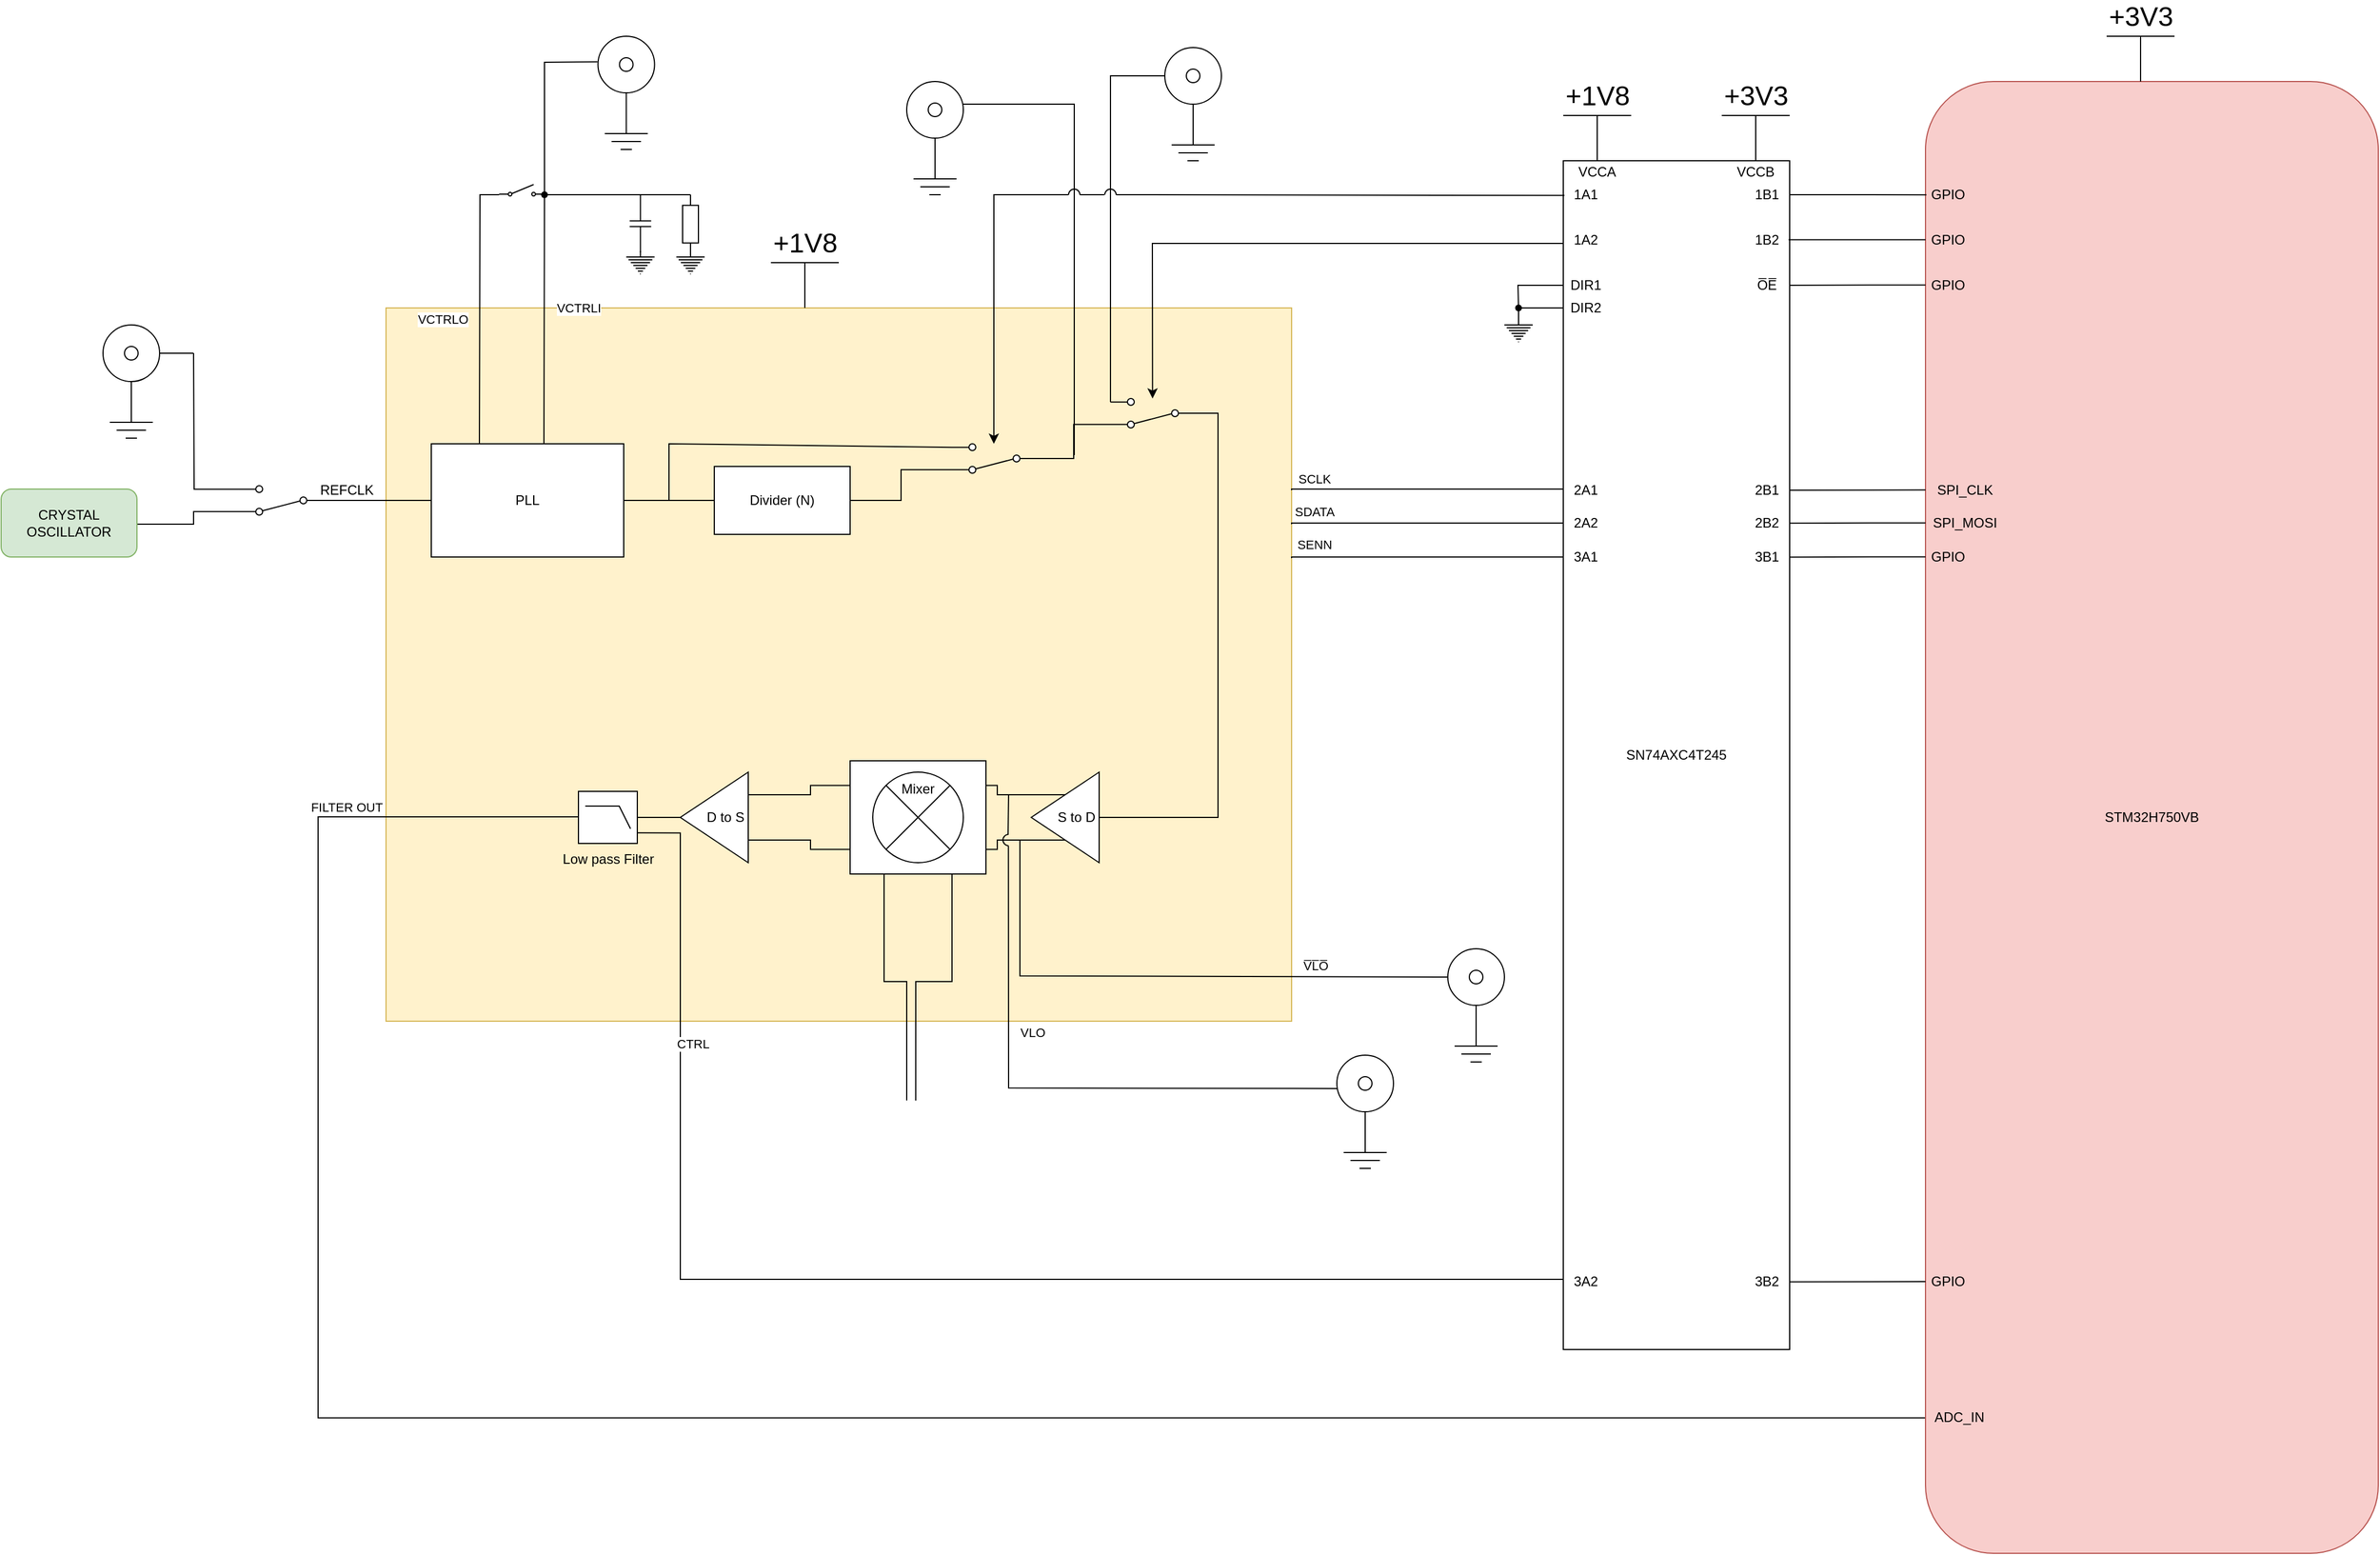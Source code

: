 <mxfile version="28.1.1">
  <diagram name="Page-1" id="43qb7UIYlPUiWnFx1HtN">
    <mxGraphModel dx="1357" dy="873" grid="1" gridSize="10" guides="1" tooltips="1" connect="1" arrows="1" fold="1" page="1" pageScale="1" pageWidth="2336" pageHeight="1654" math="0" shadow="0">
      <root>
        <mxCell id="0" />
        <mxCell id="1" parent="0" />
        <mxCell id="Mhr8w1VEc4WrI8iiFpK5-10" value="" style="rounded=0;whiteSpace=wrap;html=1;fillColor=#fff2cc;strokeColor=#d6b656;" parent="1" vertex="1">
          <mxGeometry x="480" y="340" width="800" height="630" as="geometry" />
        </mxCell>
        <mxCell id="Mhr8w1VEc4WrI8iiFpK5-5" style="edgeStyle=orthogonalEdgeStyle;rounded=0;orthogonalLoop=1;jettySize=auto;html=1;exitX=1;exitY=0.5;exitDx=0;exitDy=0;entryX=0;entryY=0.5;entryDx=0;entryDy=0;endArrow=none;endFill=0;" parent="1" source="Mhr8w1VEc4WrI8iiFpK5-1" target="Mhr8w1VEc4WrI8iiFpK5-2" edge="1">
          <mxGeometry relative="1" as="geometry" />
        </mxCell>
        <mxCell id="Mhr8w1VEc4WrI8iiFpK5-32" style="edgeStyle=orthogonalEdgeStyle;rounded=0;orthogonalLoop=1;jettySize=auto;html=1;exitX=0;exitY=0.5;exitDx=0;exitDy=0;endArrow=none;endFill=0;entryX=0;entryY=0.5;entryDx=0;entryDy=0;" parent="1" source="Mhr8w1VEc4WrI8iiFpK5-1" target="Mhr8w1VEc4WrI8iiFpK5-33" edge="1">
          <mxGeometry relative="1" as="geometry">
            <mxPoint x="430" y="509.714" as="targetPoint" />
          </mxGeometry>
        </mxCell>
        <mxCell id="Mhr8w1VEc4WrI8iiFpK5-1" value="PLL" style="rounded=0;whiteSpace=wrap;html=1;" parent="1" vertex="1">
          <mxGeometry x="520" y="460" width="170" height="100" as="geometry" />
        </mxCell>
        <mxCell id="Mhr8w1VEc4WrI8iiFpK5-4" style="edgeStyle=orthogonalEdgeStyle;rounded=0;orthogonalLoop=1;jettySize=auto;html=1;exitX=1;exitY=0.5;exitDx=0;exitDy=0;entryX=1;entryY=0.12;entryDx=0;entryDy=0;endArrow=none;endFill=0;" parent="1" source="Mhr8w1VEc4WrI8iiFpK5-2" target="Mhr8w1VEc4WrI8iiFpK5-3" edge="1">
          <mxGeometry relative="1" as="geometry" />
        </mxCell>
        <mxCell id="Mhr8w1VEc4WrI8iiFpK5-2" value="Divider (N)" style="rounded=0;whiteSpace=wrap;html=1;" parent="1" vertex="1">
          <mxGeometry x="770" y="480" width="120" height="60" as="geometry" />
        </mxCell>
        <mxCell id="Mhr8w1VEc4WrI8iiFpK5-9" style="edgeStyle=orthogonalEdgeStyle;rounded=0;orthogonalLoop=1;jettySize=auto;html=1;exitX=0;exitY=0.5;exitDx=0;exitDy=0;entryX=1;entryY=0.12;entryDx=0;entryDy=0;endArrow=none;endFill=0;" parent="1" source="Mhr8w1VEc4WrI8iiFpK5-3" target="Mhr8w1VEc4WrI8iiFpK5-8" edge="1">
          <mxGeometry relative="1" as="geometry" />
        </mxCell>
        <mxCell id="Mhr8w1VEc4WrI8iiFpK5-3" value="" style="html=1;shape=mxgraph.electrical.electro-mechanical.twoWaySwitch;aspect=fixed;elSwitchState=2;rotation=-180;" parent="1" vertex="1">
          <mxGeometry x="980" y="460" width="75" height="26" as="geometry" />
        </mxCell>
        <mxCell id="Mhr8w1VEc4WrI8iiFpK5-23" style="edgeStyle=orthogonalEdgeStyle;rounded=0;orthogonalLoop=1;jettySize=auto;html=1;exitX=0;exitY=0.5;exitDx=0;exitDy=0;entryX=0;entryY=0.5;entryDx=0;entryDy=0;endArrow=none;endFill=0;" parent="1" source="Mhr8w1VEc4WrI8iiFpK5-8" target="Mhr8w1VEc4WrI8iiFpK5-13" edge="1">
          <mxGeometry relative="1" as="geometry" />
        </mxCell>
        <mxCell id="Mhr8w1VEc4WrI8iiFpK5-8" value="" style="html=1;shape=mxgraph.electrical.electro-mechanical.twoWaySwitch;aspect=fixed;elSwitchState=2;rotation=-180;" parent="1" vertex="1">
          <mxGeometry x="1120" y="420" width="75" height="26" as="geometry" />
        </mxCell>
        <mxCell id="Mhr8w1VEc4WrI8iiFpK5-16" style="edgeStyle=orthogonalEdgeStyle;rounded=0;orthogonalLoop=1;jettySize=auto;html=1;exitX=0;exitY=0;exitDx=0;exitDy=0;entryX=0;entryY=0.75;entryDx=0;entryDy=0;endArrow=none;endFill=0;" parent="1" source="Mhr8w1VEc4WrI8iiFpK5-11" target="Mhr8w1VEc4WrI8iiFpK5-12" edge="1">
          <mxGeometry relative="1" as="geometry" />
        </mxCell>
        <mxCell id="Mhr8w1VEc4WrI8iiFpK5-17" style="edgeStyle=orthogonalEdgeStyle;rounded=0;orthogonalLoop=1;jettySize=auto;html=1;exitX=0;exitY=1;exitDx=0;exitDy=0;entryX=0;entryY=0.25;entryDx=0;entryDy=0;endArrow=none;endFill=0;" parent="1" source="Mhr8w1VEc4WrI8iiFpK5-11" target="Mhr8w1VEc4WrI8iiFpK5-12" edge="1">
          <mxGeometry relative="1" as="geometry" />
        </mxCell>
        <mxCell id="Mhr8w1VEc4WrI8iiFpK5-28" style="edgeStyle=orthogonalEdgeStyle;rounded=0;orthogonalLoop=1;jettySize=auto;html=1;exitX=0.994;exitY=0.797;exitDx=0;exitDy=0;endArrow=none;endFill=0;exitPerimeter=0;" parent="1" source="Mhr8w1VEc4WrI8iiFpK5-21" edge="1">
          <mxGeometry relative="1" as="geometry">
            <mxPoint x="1520" y="1198" as="targetPoint" />
            <Array as="points">
              <mxPoint x="740" y="804" />
              <mxPoint x="740" y="1198" />
            </Array>
          </mxGeometry>
        </mxCell>
        <mxCell id="Mhr8w1VEc4WrI8iiFpK5-29" value="CTRL" style="edgeLabel;html=1;align=center;verticalAlign=middle;resizable=0;points=[];" parent="Mhr8w1VEc4WrI8iiFpK5-28" vertex="1" connectable="0">
          <mxGeometry x="-0.081" y="2" relative="1" as="geometry">
            <mxPoint x="-114" y="-206" as="offset" />
          </mxGeometry>
        </mxCell>
        <mxCell id="Mhr8w1VEc4WrI8iiFpK5-12" value="" style="triangle;whiteSpace=wrap;html=1;rotation=-180;" parent="1" vertex="1">
          <mxGeometry x="740" y="750" width="60" height="80" as="geometry" />
        </mxCell>
        <mxCell id="Mhr8w1VEc4WrI8iiFpK5-14" style="edgeStyle=orthogonalEdgeStyle;rounded=0;orthogonalLoop=1;jettySize=auto;html=1;exitX=0.5;exitY=1;exitDx=0;exitDy=0;entryX=1;entryY=0;entryDx=0;entryDy=0;endArrow=none;endFill=0;" parent="1" source="Mhr8w1VEc4WrI8iiFpK5-13" target="Mhr8w1VEc4WrI8iiFpK5-11" edge="1">
          <mxGeometry relative="1" as="geometry" />
        </mxCell>
        <mxCell id="Mhr8w1VEc4WrI8iiFpK5-15" style="edgeStyle=orthogonalEdgeStyle;rounded=0;orthogonalLoop=1;jettySize=auto;html=1;exitX=0.5;exitY=0;exitDx=0;exitDy=0;entryX=1;entryY=1;entryDx=0;entryDy=0;endArrow=none;endFill=0;" parent="1" source="Mhr8w1VEc4WrI8iiFpK5-13" target="Mhr8w1VEc4WrI8iiFpK5-11" edge="1">
          <mxGeometry relative="1" as="geometry" />
        </mxCell>
        <mxCell id="Mhr8w1VEc4WrI8iiFpK5-13" value="" style="triangle;whiteSpace=wrap;html=1;rotation=-180;" parent="1" vertex="1">
          <mxGeometry x="1050" y="750" width="60" height="80" as="geometry" />
        </mxCell>
        <mxCell id="Mhr8w1VEc4WrI8iiFpK5-34" style="edgeStyle=orthogonalEdgeStyle;rounded=0;orthogonalLoop=1;jettySize=auto;html=1;exitX=0;exitY=0.5;exitDx=0;exitDy=0;exitPerimeter=0;endArrow=none;endFill=0;entryX=0.008;entryY=0.908;entryDx=0;entryDy=0;entryPerimeter=0;" parent="1" target="Mhr8w1VEc4WrI8iiFpK5-52" edge="1">
          <mxGeometry relative="1" as="geometry">
            <mxPoint x="460" y="789.955" as="targetPoint" />
            <mxPoint x="650" y="789.5" as="sourcePoint" />
            <Array as="points">
              <mxPoint x="420" y="790" />
              <mxPoint x="420" y="1320" />
            </Array>
          </mxGeometry>
        </mxCell>
        <mxCell id="Mhr8w1VEc4WrI8iiFpK5-35" value="FILTER OUT" style="edgeLabel;html=1;align=center;verticalAlign=middle;resizable=0;points=[];" parent="Mhr8w1VEc4WrI8iiFpK5-34" vertex="1" connectable="0">
          <mxGeometry x="0.319" relative="1" as="geometry">
            <mxPoint x="-655" y="-540" as="offset" />
          </mxGeometry>
        </mxCell>
        <mxCell id="Mhr8w1VEc4WrI8iiFpK5-21" value="Low pass Filter" style="verticalLabelPosition=bottom;shadow=0;dashed=0;align=center;html=1;verticalAlign=top;shape=mxgraph.electrical.logic_gates.lowpass_filter;" parent="1" vertex="1">
          <mxGeometry x="650" y="767" width="52" height="46" as="geometry" />
        </mxCell>
        <mxCell id="Mhr8w1VEc4WrI8iiFpK5-73" style="edgeStyle=orthogonalEdgeStyle;rounded=0;orthogonalLoop=1;jettySize=auto;html=1;exitX=0.25;exitY=1;exitDx=0;exitDy=0;entryX=0.5;entryY=0.5;entryDx=0;entryDy=0;entryPerimeter=0;endArrow=none;endFill=0;" parent="1" source="Mhr8w1VEc4WrI8iiFpK5-22" target="Mhr8w1VEc4WrI8iiFpK5-75" edge="1">
          <mxGeometry relative="1" as="geometry">
            <mxPoint x="920.4" y="1040" as="targetPoint" />
          </mxGeometry>
        </mxCell>
        <mxCell id="Mhr8w1VEc4WrI8iiFpK5-74" style="edgeStyle=orthogonalEdgeStyle;rounded=0;orthogonalLoop=1;jettySize=auto;html=1;exitX=0.75;exitY=1;exitDx=0;exitDy=0;entryX=0.898;entryY=0.505;entryDx=0;entryDy=0;endArrow=none;endFill=0;entryPerimeter=0;" parent="1" source="Mhr8w1VEc4WrI8iiFpK5-22" target="Mhr8w1VEc4WrI8iiFpK5-75" edge="1">
          <mxGeometry relative="1" as="geometry">
            <mxPoint x="980.4" y="1040" as="targetPoint" />
          </mxGeometry>
        </mxCell>
        <mxCell id="Mhr8w1VEc4WrI8iiFpK5-22" value="" style="rounded=0;whiteSpace=wrap;html=1;" parent="1" vertex="1">
          <mxGeometry x="890" y="740" width="120" height="100" as="geometry" />
        </mxCell>
        <mxCell id="Mhr8w1VEc4WrI8iiFpK5-11" value="" style="shape=sumEllipse;perimeter=ellipsePerimeter;whiteSpace=wrap;html=1;backgroundOutline=1;" parent="1" vertex="1">
          <mxGeometry x="910" y="750" width="80" height="80" as="geometry" />
        </mxCell>
        <mxCell id="Mhr8w1VEc4WrI8iiFpK5-24" style="edgeStyle=orthogonalEdgeStyle;rounded=0;orthogonalLoop=1;jettySize=auto;html=1;exitX=1;exitY=0.5;exitDx=0;exitDy=0;entryX=1;entryY=0.5;entryDx=0;entryDy=0;entryPerimeter=0;endArrow=none;endFill=0;" parent="1" source="Mhr8w1VEc4WrI8iiFpK5-12" target="Mhr8w1VEc4WrI8iiFpK5-21" edge="1">
          <mxGeometry relative="1" as="geometry" />
        </mxCell>
        <mxCell id="Mhr8w1VEc4WrI8iiFpK5-51" style="edgeStyle=orthogonalEdgeStyle;rounded=0;orthogonalLoop=1;jettySize=auto;html=1;exitX=1;exitY=0.12;exitDx=0;exitDy=0;entryX=1;entryY=0.75;entryDx=0;entryDy=0;startArrow=none;startFill=0;endArrow=none;endFill=0;" parent="1" source="Mhr8w1VEc4WrI8iiFpK5-33" target="Mhr8w1VEc4WrI8iiFpK5-42" edge="1">
          <mxGeometry relative="1" as="geometry">
            <Array as="points">
              <mxPoint x="310" y="520" />
              <mxPoint x="310" y="531" />
            </Array>
          </mxGeometry>
        </mxCell>
        <mxCell id="Mhr8w1VEc4WrI8iiFpK5-33" value="" style="html=1;shape=mxgraph.electrical.electro-mechanical.twoWaySwitch;aspect=fixed;elSwitchState=2;rotation=-180;" parent="1" vertex="1">
          <mxGeometry x="350" y="497" width="75" height="26" as="geometry" />
        </mxCell>
        <mxCell id="Mhr8w1VEc4WrI8iiFpK5-38" value="" style="endArrow=none;html=1;rounded=0;entryX=1;entryY=0.88;entryDx=0;entryDy=0;" parent="1" target="Mhr8w1VEc4WrI8iiFpK5-3" edge="1">
          <mxGeometry width="50" height="50" relative="1" as="geometry">
            <mxPoint x="730" y="510" as="sourcePoint" />
            <mxPoint x="790" y="600" as="targetPoint" />
            <Array as="points">
              <mxPoint x="730" y="460" />
            </Array>
          </mxGeometry>
        </mxCell>
        <mxCell id="Mhr8w1VEc4WrI8iiFpK5-39" value="" style="endArrow=none;html=1;rounded=0;exitX=0.25;exitY=0;exitDx=0;exitDy=0;" parent="1" edge="1">
          <mxGeometry width="50" height="50" relative="1" as="geometry">
            <mxPoint x="562.5" y="460" as="sourcePoint" />
            <mxPoint x="563" y="240" as="targetPoint" />
            <Array as="points">
              <mxPoint x="563" y="240" />
              <mxPoint x="580" y="240" />
            </Array>
          </mxGeometry>
        </mxCell>
        <mxCell id="Mhr8w1VEc4WrI8iiFpK5-90" value="VCTRLO" style="edgeLabel;html=1;align=center;verticalAlign=middle;resizable=0;points=[];" parent="Mhr8w1VEc4WrI8iiFpK5-39" vertex="1" connectable="0">
          <mxGeometry x="-0.14" y="1" relative="1" as="geometry">
            <mxPoint x="-32" y="-1" as="offset" />
          </mxGeometry>
        </mxCell>
        <mxCell id="Mhr8w1VEc4WrI8iiFpK5-41" value="" style="endArrow=none;html=1;rounded=0;exitX=0.25;exitY=0;exitDx=0;exitDy=0;entryX=1;entryY=0.5;entryDx=0;entryDy=0;entryPerimeter=0;" parent="1" target="v9EmYoKQdgmrDe3FMEEi-5" edge="1">
          <mxGeometry width="50" height="50" relative="1" as="geometry">
            <mxPoint x="619.5" y="460" as="sourcePoint" />
            <mxPoint x="750" y="240" as="targetPoint" />
            <Array as="points">
              <mxPoint x="620" y="240" />
            </Array>
          </mxGeometry>
        </mxCell>
        <mxCell id="Mhr8w1VEc4WrI8iiFpK5-89" value="VCTRLI" style="edgeLabel;html=1;align=center;verticalAlign=middle;resizable=0;points=[];" parent="Mhr8w1VEc4WrI8iiFpK5-41" vertex="1" connectable="0">
          <mxGeometry x="-0.339" relative="1" as="geometry">
            <mxPoint x="30" y="-5" as="offset" />
          </mxGeometry>
        </mxCell>
        <mxCell id="Mhr8w1VEc4WrI8iiFpK5-42" value="CRYSTAL&lt;div&gt;OSCILLATOR&lt;/div&gt;" style="rounded=1;whiteSpace=wrap;html=1;fillColor=#d5e8d4;strokeColor=#82b366;" parent="1" vertex="1">
          <mxGeometry x="140" y="500" width="120" height="60" as="geometry" />
        </mxCell>
        <mxCell id="Mhr8w1VEc4WrI8iiFpK5-43" value="S to D" style="text;html=1;align=center;verticalAlign=middle;whiteSpace=wrap;rounded=0;" parent="1" vertex="1">
          <mxGeometry x="1060" y="775" width="60" height="30" as="geometry" />
        </mxCell>
        <mxCell id="Mhr8w1VEc4WrI8iiFpK5-44" value="D to S" style="text;html=1;align=center;verticalAlign=middle;whiteSpace=wrap;rounded=0;" parent="1" vertex="1">
          <mxGeometry x="750" y="775" width="60" height="30" as="geometry" />
        </mxCell>
        <mxCell id="Mhr8w1VEc4WrI8iiFpK5-45" value="Mixer" style="text;html=1;align=center;verticalAlign=middle;whiteSpace=wrap;rounded=0;" parent="1" vertex="1">
          <mxGeometry x="920" y="750" width="60" height="30" as="geometry" />
        </mxCell>
        <mxCell id="Mhr8w1VEc4WrI8iiFpK5-46" value="" style="endArrow=none;html=1;rounded=0;exitX=0.012;exitY=0.295;exitDx=0;exitDy=0;exitPerimeter=0;entryX=-0.021;entryY=0.483;entryDx=0;entryDy=0;entryPerimeter=0;" parent="1" source="v9EmYoKQdgmrDe3FMEEi-57" target="Y3zTNz36GUB0woWIZMp7-16" edge="1">
          <mxGeometry width="50" height="50" relative="1" as="geometry">
            <mxPoint x="1540" y="1030" as="sourcePoint" />
            <mxPoint x="1030" y="850" as="targetPoint" />
            <Array as="points">
              <mxPoint x="1030" y="1029" />
            </Array>
          </mxGeometry>
        </mxCell>
        <mxCell id="Mhr8w1VEc4WrI8iiFpK5-48" value="VLO" style="edgeLabel;html=1;align=center;verticalAlign=middle;resizable=0;points=[];" parent="Mhr8w1VEc4WrI8iiFpK5-46" vertex="1" connectable="0">
          <mxGeometry x="-0.103" y="1" relative="1" as="geometry">
            <mxPoint x="-44" y="-50" as="offset" />
          </mxGeometry>
        </mxCell>
        <mxCell id="Mhr8w1VEc4WrI8iiFpK5-47" value="" style="endArrow=none;html=1;rounded=0;exitX=0;exitY=0.25;exitDx=0;exitDy=0;exitPerimeter=0;" parent="1" source="v9EmYoKQdgmrDe3FMEEi-56" edge="1">
          <mxGeometry width="50" height="50" relative="1" as="geometry">
            <mxPoint x="1540" y="930" as="sourcePoint" />
            <mxPoint x="1040" y="810" as="targetPoint" />
            <Array as="points">
              <mxPoint x="1040" y="930" />
            </Array>
          </mxGeometry>
        </mxCell>
        <mxCell id="Mhr8w1VEc4WrI8iiFpK5-49" value="V̅L̅O̅" style="edgeLabel;html=1;align=center;verticalAlign=middle;resizable=0;points=[];" parent="Mhr8w1VEc4WrI8iiFpK5-47" vertex="1" connectable="0">
          <mxGeometry x="-0.118" relative="1" as="geometry">
            <mxPoint x="102" y="-10" as="offset" />
          </mxGeometry>
        </mxCell>
        <mxCell id="Mhr8w1VEc4WrI8iiFpK5-50" value="" style="endArrow=none;html=1;rounded=0;exitX=0.25;exitY=0;exitDx=0;exitDy=0;endFill=0;startArrow=classic;startFill=1;entryX=-0.007;entryY=0.495;entryDx=0;entryDy=0;entryPerimeter=0;" parent="1" target="Y3zTNz36GUB0woWIZMp7-12" edge="1">
          <mxGeometry width="50" height="50" relative="1" as="geometry">
            <mxPoint x="1016.97" y="460" as="sourcePoint" />
            <mxPoint x="1070" y="240" as="targetPoint" />
            <Array as="points">
              <mxPoint x="1017" y="240" />
            </Array>
          </mxGeometry>
        </mxCell>
        <mxCell id="Mhr8w1VEc4WrI8iiFpK5-52" value="STM32H750VB" style="rounded=1;whiteSpace=wrap;html=1;fillColor=#f8cecc;strokeColor=#b85450;" parent="1" vertex="1">
          <mxGeometry x="1840" y="140" width="400" height="1300" as="geometry" />
        </mxCell>
        <mxCell id="Mhr8w1VEc4WrI8iiFpK5-56" value="" style="endArrow=none;html=1;rounded=0;exitX=0.25;exitY=0;exitDx=0;exitDy=0;endFill=0;startArrow=classic;startFill=1;" parent="1" edge="1">
          <mxGeometry width="50" height="50" relative="1" as="geometry">
            <mxPoint x="1157.17" y="420" as="sourcePoint" />
            <mxPoint x="1520" y="283" as="targetPoint" />
            <Array as="points">
              <mxPoint x="1157" y="283" />
            </Array>
          </mxGeometry>
        </mxCell>
        <mxCell id="Mhr8w1VEc4WrI8iiFpK5-57" style="edgeStyle=orthogonalEdgeStyle;rounded=0;orthogonalLoop=1;jettySize=auto;html=1;exitX=1;exitY=0.75;exitDx=0;exitDy=0;endArrow=none;endFill=0;" parent="1" edge="1">
          <mxGeometry relative="1" as="geometry">
            <mxPoint x="1280" y="561" as="sourcePoint" />
            <mxPoint x="1520" y="561" as="targetPoint" />
            <Array as="points">
              <mxPoint x="1280" y="560" />
            </Array>
          </mxGeometry>
        </mxCell>
        <mxCell id="Mhr8w1VEc4WrI8iiFpK5-68" value="SENN" style="edgeLabel;html=1;align=center;verticalAlign=middle;resizable=0;points=[];" parent="Mhr8w1VEc4WrI8iiFpK5-57" vertex="1" connectable="0">
          <mxGeometry x="-0.154" y="-1" relative="1" as="geometry">
            <mxPoint x="-82" y="-12" as="offset" />
          </mxGeometry>
        </mxCell>
        <mxCell id="Mhr8w1VEc4WrI8iiFpK5-61" style="edgeStyle=orthogonalEdgeStyle;rounded=0;orthogonalLoop=1;jettySize=auto;html=1;exitX=1;exitY=0.75;exitDx=0;exitDy=0;endArrow=none;endFill=0;" parent="1" edge="1">
          <mxGeometry relative="1" as="geometry">
            <mxPoint x="1280" y="530.96" as="sourcePoint" />
            <mxPoint x="1520" y="530.96" as="targetPoint" />
            <Array as="points">
              <mxPoint x="1280" y="529.96" />
            </Array>
          </mxGeometry>
        </mxCell>
        <mxCell id="Mhr8w1VEc4WrI8iiFpK5-67" value="SDATA" style="edgeLabel;html=1;align=center;verticalAlign=middle;resizable=0;points=[];" parent="Mhr8w1VEc4WrI8iiFpK5-61" vertex="1" connectable="0">
          <mxGeometry x="-0.117" y="-2" relative="1" as="geometry">
            <mxPoint x="-86" y="-12" as="offset" />
          </mxGeometry>
        </mxCell>
        <mxCell id="Mhr8w1VEc4WrI8iiFpK5-63" style="edgeStyle=orthogonalEdgeStyle;rounded=0;orthogonalLoop=1;jettySize=auto;html=1;exitX=1;exitY=0.75;exitDx=0;exitDy=0;endArrow=none;endFill=0;" parent="1" edge="1">
          <mxGeometry relative="1" as="geometry">
            <mxPoint x="1280" y="500.96" as="sourcePoint" />
            <mxPoint x="1520" y="500.96" as="targetPoint" />
            <Array as="points">
              <mxPoint x="1280" y="499.96" />
            </Array>
          </mxGeometry>
        </mxCell>
        <mxCell id="Mhr8w1VEc4WrI8iiFpK5-66" value="SCLK" style="edgeLabel;html=1;align=center;verticalAlign=middle;resizable=0;points=[];" parent="Mhr8w1VEc4WrI8iiFpK5-63" vertex="1" connectable="0">
          <mxGeometry x="-0.074" y="2" relative="1" as="geometry">
            <mxPoint x="-91" y="-7" as="offset" />
          </mxGeometry>
        </mxCell>
        <mxCell id="Mhr8w1VEc4WrI8iiFpK5-75" value="" style="shape=image;html=1;verticalAlign=top;verticalLabelPosition=bottom;labelBackgroundColor=#ffffff;imageAspect=0;aspect=fixed;image=https://icons.diagrams.net/icon-cache1/Ionicons-2627/icon-ios7-circle-filled-1214.svg" parent="1" vertex="1">
          <mxGeometry x="930" y="1030" width="20" height="20" as="geometry" />
        </mxCell>
        <mxCell id="Mhr8w1VEc4WrI8iiFpK5-78" value="" style="edgeStyle=orthogonalEdgeStyle;rounded=0;orthogonalLoop=1;jettySize=auto;html=1;exitX=1;exitY=0.88;exitDx=0;exitDy=0;endArrow=none;endFill=0;" parent="1" source="Mhr8w1VEc4WrI8iiFpK5-33" edge="1">
          <mxGeometry relative="1" as="geometry">
            <mxPoint x="310" y="380" as="targetPoint" />
            <mxPoint x="350" y="500" as="sourcePoint" />
          </mxGeometry>
        </mxCell>
        <mxCell id="Mhr8w1VEc4WrI8iiFpK5-87" value="REFCLK" style="text;html=1;align=center;verticalAlign=middle;resizable=0;points=[];autosize=1;strokeColor=none;fillColor=none;" parent="1" vertex="1">
          <mxGeometry x="410" y="486" width="70" height="30" as="geometry" />
        </mxCell>
        <mxCell id="v9EmYoKQdgmrDe3FMEEi-2" value="SN74AXC4T245" style="rounded=0;whiteSpace=wrap;html=1;" parent="1" vertex="1">
          <mxGeometry x="1520" y="210" width="200" height="1050" as="geometry" />
        </mxCell>
        <mxCell id="v9EmYoKQdgmrDe3FMEEi-3" value="" style="pointerEvents=1;verticalLabelPosition=bottom;shadow=0;dashed=0;align=center;html=1;verticalAlign=top;shape=mxgraph.electrical.miscellaneous.coaxial_jack_plug" parent="1" vertex="1">
          <mxGeometry x="230" y="355" width="50" height="100" as="geometry" />
        </mxCell>
        <mxCell id="v9EmYoKQdgmrDe3FMEEi-4" value="" style="endArrow=none;html=1;rounded=0;entryX=1;entryY=0.25;entryDx=0;entryDy=0;entryPerimeter=0;" parent="1" target="v9EmYoKQdgmrDe3FMEEi-3" edge="1">
          <mxGeometry width="50" height="50" relative="1" as="geometry">
            <mxPoint x="310" y="380" as="sourcePoint" />
            <mxPoint x="360" y="330" as="targetPoint" />
          </mxGeometry>
        </mxCell>
        <mxCell id="v9EmYoKQdgmrDe3FMEEi-5" value="" style="pointerEvents=1;verticalLabelPosition=bottom;shadow=0;dashed=0;align=center;html=1;verticalAlign=top;shape=mxgraph.electrical.resistors.resistor_1;rotation=-90;" parent="1" vertex="1">
          <mxGeometry x="723" y="259" width="52" height="14" as="geometry" />
        </mxCell>
        <mxCell id="v9EmYoKQdgmrDe3FMEEi-6" value="" style="pointerEvents=1;verticalLabelPosition=bottom;shadow=0;dashed=0;align=center;html=1;verticalAlign=top;shape=mxgraph.electrical.signal_sources.protective_earth;" parent="1" vertex="1">
          <mxGeometry x="736.5" y="290" width="25" height="20" as="geometry" />
        </mxCell>
        <mxCell id="v9EmYoKQdgmrDe3FMEEi-7" value="" style="pointerEvents=1;verticalLabelPosition=bottom;shadow=0;dashed=0;align=center;html=1;verticalAlign=top;shape=mxgraph.electrical.capacitors.capacitor_1;rotation=-90;" parent="1" vertex="1">
          <mxGeometry x="679.63" y="256.12" width="50.25" height="19" as="geometry" />
        </mxCell>
        <mxCell id="v9EmYoKQdgmrDe3FMEEi-8" value="" style="pointerEvents=1;verticalLabelPosition=bottom;shadow=0;dashed=0;align=center;html=1;verticalAlign=top;shape=mxgraph.electrical.signal_sources.protective_earth;" parent="1" vertex="1">
          <mxGeometry x="692.25" y="290" width="25" height="20" as="geometry" />
        </mxCell>
        <mxCell id="v9EmYoKQdgmrDe3FMEEi-11" value="" style="pointerEvents=1;verticalLabelPosition=bottom;shadow=0;dashed=0;align=center;html=1;verticalAlign=top;shape=mxgraph.electrical.miscellaneous.coaxial_jack_plug" parent="1" vertex="1">
          <mxGeometry x="940" y="140" width="50" height="100" as="geometry" />
        </mxCell>
        <mxCell id="v9EmYoKQdgmrDe3FMEEi-12" value="" style="pointerEvents=1;verticalLabelPosition=bottom;shadow=0;dashed=0;align=center;html=1;verticalAlign=top;shape=mxgraph.electrical.miscellaneous.coaxial_jack_plug" parent="1" vertex="1">
          <mxGeometry x="1168" y="110" width="50" height="100" as="geometry" />
        </mxCell>
        <mxCell id="v9EmYoKQdgmrDe3FMEEi-15" value="" style="endArrow=none;html=1;rounded=0;exitX=1;exitY=0.88;exitDx=0;exitDy=0;entryX=0;entryY=0.25;entryDx=0;entryDy=0;entryPerimeter=0;" parent="1" source="Mhr8w1VEc4WrI8iiFpK5-8" target="v9EmYoKQdgmrDe3FMEEi-12" edge="1">
          <mxGeometry width="50" height="50" relative="1" as="geometry">
            <mxPoint x="1110" y="420" as="sourcePoint" />
            <mxPoint x="1120" y="140" as="targetPoint" />
            <Array as="points">
              <mxPoint x="1120" y="135" />
            </Array>
          </mxGeometry>
        </mxCell>
        <mxCell id="v9EmYoKQdgmrDe3FMEEi-18" value="" style="endArrow=none;html=1;rounded=0;" parent="1" edge="1">
          <mxGeometry width="50" height="50" relative="1" as="geometry">
            <mxPoint x="990" y="160" as="sourcePoint" />
            <mxPoint x="1030" y="160" as="targetPoint" />
          </mxGeometry>
        </mxCell>
        <mxCell id="v9EmYoKQdgmrDe3FMEEi-19" value="+1V8" style="verticalLabelPosition=top;verticalAlign=bottom;shape=mxgraph.electrical.signal_sources.vdd;shadow=0;dashed=0;align=center;strokeWidth=1;fontSize=24;html=1;flipV=1;" parent="1" vertex="1">
          <mxGeometry x="1520" y="170" width="60" height="40" as="geometry" />
        </mxCell>
        <mxCell id="v9EmYoKQdgmrDe3FMEEi-20" value="+3V3" style="verticalLabelPosition=top;verticalAlign=bottom;shape=mxgraph.electrical.signal_sources.vdd;shadow=0;dashed=0;align=center;strokeWidth=1;fontSize=24;html=1;flipV=1;" parent="1" vertex="1">
          <mxGeometry x="1660" y="170" width="60" height="40" as="geometry" />
        </mxCell>
        <mxCell id="v9EmYoKQdgmrDe3FMEEi-23" value="VCCA" style="text;strokeColor=none;align=center;fillColor=none;html=1;verticalAlign=middle;whiteSpace=wrap;rounded=0;" parent="1" vertex="1">
          <mxGeometry x="1520" y="210" width="60" height="20" as="geometry" />
        </mxCell>
        <mxCell id="v9EmYoKQdgmrDe3FMEEi-24" value="VCCB" style="text;strokeColor=none;align=center;fillColor=none;html=1;verticalAlign=middle;whiteSpace=wrap;rounded=0;" parent="1" vertex="1">
          <mxGeometry x="1660" y="210" width="60" height="20" as="geometry" />
        </mxCell>
        <mxCell id="v9EmYoKQdgmrDe3FMEEi-25" value="1A1" style="text;strokeColor=none;align=center;fillColor=none;html=1;verticalAlign=middle;whiteSpace=wrap;rounded=0;" parent="1" vertex="1">
          <mxGeometry x="1520" y="230" width="40" height="20" as="geometry" />
        </mxCell>
        <mxCell id="v9EmYoKQdgmrDe3FMEEi-26" value="1A2" style="text;strokeColor=none;align=center;fillColor=none;html=1;verticalAlign=middle;whiteSpace=wrap;rounded=0;" parent="1" vertex="1">
          <mxGeometry x="1520" y="270" width="40" height="20" as="geometry" />
        </mxCell>
        <mxCell id="v9EmYoKQdgmrDe3FMEEi-27" value="2A1" style="text;strokeColor=none;align=center;fillColor=none;html=1;verticalAlign=middle;whiteSpace=wrap;rounded=0;" parent="1" vertex="1">
          <mxGeometry x="1520" y="491" width="40" height="20" as="geometry" />
        </mxCell>
        <mxCell id="v9EmYoKQdgmrDe3FMEEi-28" value="2A2" style="text;strokeColor=none;align=center;fillColor=none;html=1;verticalAlign=middle;whiteSpace=wrap;rounded=0;" parent="1" vertex="1">
          <mxGeometry x="1520" y="520" width="40" height="20" as="geometry" />
        </mxCell>
        <mxCell id="v9EmYoKQdgmrDe3FMEEi-29" value="3A1" style="text;strokeColor=none;align=center;fillColor=none;html=1;verticalAlign=middle;whiteSpace=wrap;rounded=0;" parent="1" vertex="1">
          <mxGeometry x="1520" y="550" width="40" height="20" as="geometry" />
        </mxCell>
        <mxCell id="v9EmYoKQdgmrDe3FMEEi-30" value="" style="endArrow=none;html=1;rounded=0;entryX=0.002;entryY=0.077;entryDx=0;entryDy=0;entryPerimeter=0;" parent="1" target="Mhr8w1VEc4WrI8iiFpK5-52" edge="1">
          <mxGeometry width="50" height="50" relative="1" as="geometry">
            <mxPoint x="1720" y="240" as="sourcePoint" />
            <mxPoint x="1790" y="240" as="targetPoint" />
          </mxGeometry>
        </mxCell>
        <mxCell id="v9EmYoKQdgmrDe3FMEEi-35" value="" style="endArrow=none;html=1;rounded=0;entryX=0.002;entryY=0.077;entryDx=0;entryDy=0;entryPerimeter=0;exitX=1;exitY=0.745;exitDx=0;exitDy=0;exitPerimeter=0;" parent="1" edge="1">
          <mxGeometry width="50" height="50" relative="1" as="geometry">
            <mxPoint x="1720" y="530.07" as="sourcePoint" />
            <mxPoint x="1840" y="529.83" as="targetPoint" />
          </mxGeometry>
        </mxCell>
        <mxCell id="v9EmYoKQdgmrDe3FMEEi-36" value="" style="endArrow=none;html=1;rounded=0;entryX=0.002;entryY=0.077;entryDx=0;entryDy=0;entryPerimeter=0;exitX=1;exitY=0.745;exitDx=0;exitDy=0;exitPerimeter=0;" parent="1" edge="1">
          <mxGeometry width="50" height="50" relative="1" as="geometry">
            <mxPoint x="1720" y="560.07" as="sourcePoint" />
            <mxPoint x="1840" y="559.83" as="targetPoint" />
          </mxGeometry>
        </mxCell>
        <mxCell id="v9EmYoKQdgmrDe3FMEEi-37" value="1B1" style="text;strokeColor=none;align=center;fillColor=none;html=1;verticalAlign=middle;whiteSpace=wrap;rounded=0;" parent="1" vertex="1">
          <mxGeometry x="1680" y="230" width="40" height="20" as="geometry" />
        </mxCell>
        <mxCell id="v9EmYoKQdgmrDe3FMEEi-38" value="1B2" style="text;strokeColor=none;align=center;fillColor=none;html=1;verticalAlign=middle;whiteSpace=wrap;rounded=0;" parent="1" vertex="1">
          <mxGeometry x="1680" y="270" width="40" height="20" as="geometry" />
        </mxCell>
        <mxCell id="v9EmYoKQdgmrDe3FMEEi-39" value="2B1" style="text;strokeColor=none;align=center;fillColor=none;html=1;verticalAlign=middle;whiteSpace=wrap;rounded=0;" parent="1" vertex="1">
          <mxGeometry x="1680" y="491" width="40" height="20" as="geometry" />
        </mxCell>
        <mxCell id="v9EmYoKQdgmrDe3FMEEi-40" value="2B2" style="text;strokeColor=none;align=center;fillColor=none;html=1;verticalAlign=middle;whiteSpace=wrap;rounded=0;" parent="1" vertex="1">
          <mxGeometry x="1680" y="520" width="40" height="20" as="geometry" />
        </mxCell>
        <mxCell id="v9EmYoKQdgmrDe3FMEEi-41" value="3B1" style="text;strokeColor=none;align=center;fillColor=none;html=1;verticalAlign=middle;whiteSpace=wrap;rounded=0;" parent="1" vertex="1">
          <mxGeometry x="1680" y="550" width="40" height="20" as="geometry" />
        </mxCell>
        <mxCell id="v9EmYoKQdgmrDe3FMEEi-42" value="DIR1" style="text;strokeColor=none;align=center;fillColor=none;html=1;verticalAlign=middle;whiteSpace=wrap;rounded=0;" parent="1" vertex="1">
          <mxGeometry x="1520" y="310" width="40" height="20" as="geometry" />
        </mxCell>
        <mxCell id="v9EmYoKQdgmrDe3FMEEi-43" value="DIR2" style="text;strokeColor=none;align=center;fillColor=none;html=1;verticalAlign=middle;whiteSpace=wrap;rounded=0;" parent="1" vertex="1">
          <mxGeometry x="1520" y="330" width="40" height="20" as="geometry" />
        </mxCell>
        <mxCell id="v9EmYoKQdgmrDe3FMEEi-44" value="GPIO" style="text;strokeColor=none;align=center;fillColor=none;html=1;verticalAlign=middle;whiteSpace=wrap;rounded=0;" parent="1" vertex="1">
          <mxGeometry x="1840" y="270" width="40" height="20" as="geometry" />
        </mxCell>
        <mxCell id="v9EmYoKQdgmrDe3FMEEi-45" value="GPIO" style="text;strokeColor=none;align=center;fillColor=none;html=1;verticalAlign=middle;whiteSpace=wrap;rounded=0;" parent="1" vertex="1">
          <mxGeometry x="1840" y="230" width="40" height="20" as="geometry" />
        </mxCell>
        <mxCell id="v9EmYoKQdgmrDe3FMEEi-46" value="" style="pointerEvents=1;verticalLabelPosition=bottom;shadow=0;dashed=0;align=center;html=1;verticalAlign=top;shape=mxgraph.electrical.signal_sources.protective_earth;" parent="1" vertex="1">
          <mxGeometry x="1468" y="350" width="25" height="20" as="geometry" />
        </mxCell>
        <mxCell id="v9EmYoKQdgmrDe3FMEEi-47" value="" style="endArrow=none;html=1;rounded=0;entryX=0;entryY=0.5;entryDx=0;entryDy=0;exitDx=0;exitDy=0;exitPerimeter=0;" parent="1" source="Y3zTNz36GUB0woWIZMp7-5" target="v9EmYoKQdgmrDe3FMEEi-42" edge="1">
          <mxGeometry width="50" height="50" relative="1" as="geometry">
            <mxPoint x="1410" y="370" as="sourcePoint" />
            <mxPoint x="1460" y="320" as="targetPoint" />
            <Array as="points">
              <mxPoint x="1480" y="320" />
            </Array>
          </mxGeometry>
        </mxCell>
        <mxCell id="v9EmYoKQdgmrDe3FMEEi-48" value="" style="endArrow=none;html=1;rounded=0;entryX=0;entryY=0.5;entryDx=0;entryDy=0;" parent="1" target="v9EmYoKQdgmrDe3FMEEi-43" edge="1">
          <mxGeometry width="50" height="50" relative="1" as="geometry">
            <mxPoint x="1480" y="340" as="sourcePoint" />
            <mxPoint x="1570" y="320" as="targetPoint" />
          </mxGeometry>
        </mxCell>
        <mxCell id="v9EmYoKQdgmrDe3FMEEi-49" value="O̅E̅" style="text;strokeColor=none;align=center;fillColor=none;html=1;verticalAlign=middle;whiteSpace=wrap;rounded=0;" parent="1" vertex="1">
          <mxGeometry x="1680" y="310" width="40" height="20" as="geometry" />
        </mxCell>
        <mxCell id="v9EmYoKQdgmrDe3FMEEi-50" value="" style="endArrow=none;html=1;rounded=0;entryX=0.002;entryY=0.077;entryDx=0;entryDy=0;entryPerimeter=0;exitX=0.999;exitY=0.179;exitDx=0;exitDy=0;exitPerimeter=0;" parent="1" edge="1">
          <mxGeometry width="50" height="50" relative="1" as="geometry">
            <mxPoint x="1720" y="319.95" as="sourcePoint" />
            <mxPoint x="1840" y="319.71" as="targetPoint" />
          </mxGeometry>
        </mxCell>
        <mxCell id="v9EmYoKQdgmrDe3FMEEi-51" value="GPIO" style="text;strokeColor=none;align=center;fillColor=none;html=1;verticalAlign=middle;whiteSpace=wrap;rounded=0;" parent="1" vertex="1">
          <mxGeometry x="1840" y="310" width="40" height="20" as="geometry" />
        </mxCell>
        <mxCell id="v9EmYoKQdgmrDe3FMEEi-52" value="SPI_CLK" style="text;strokeColor=none;align=center;fillColor=none;html=1;verticalAlign=middle;whiteSpace=wrap;rounded=0;" parent="1" vertex="1">
          <mxGeometry x="1840" y="491" width="70" height="20" as="geometry" />
        </mxCell>
        <mxCell id="v9EmYoKQdgmrDe3FMEEi-53" value="SPI_MOSI" style="text;strokeColor=none;align=center;fillColor=none;html=1;verticalAlign=middle;whiteSpace=wrap;rounded=0;" parent="1" vertex="1">
          <mxGeometry x="1840" y="520" width="70" height="20" as="geometry" />
        </mxCell>
        <mxCell id="v9EmYoKQdgmrDe3FMEEi-54" value="GPIO" style="text;strokeColor=none;align=center;fillColor=none;html=1;verticalAlign=middle;whiteSpace=wrap;rounded=0;" parent="1" vertex="1">
          <mxGeometry x="1840" y="550" width="40" height="20" as="geometry" />
        </mxCell>
        <mxCell id="v9EmYoKQdgmrDe3FMEEi-55" value="ADC_IN" style="text;strokeColor=none;align=center;fillColor=none;html=1;verticalAlign=middle;whiteSpace=wrap;rounded=0;" parent="1" vertex="1">
          <mxGeometry x="1840" y="1310" width="60" height="20" as="geometry" />
        </mxCell>
        <mxCell id="v9EmYoKQdgmrDe3FMEEi-56" value="" style="pointerEvents=1;verticalLabelPosition=bottom;shadow=0;dashed=0;align=center;html=1;verticalAlign=top;shape=mxgraph.electrical.miscellaneous.coaxial_jack_plug" parent="1" vertex="1">
          <mxGeometry x="1418" y="906" width="50" height="100" as="geometry" />
        </mxCell>
        <mxCell id="v9EmYoKQdgmrDe3FMEEi-57" value="" style="pointerEvents=1;verticalLabelPosition=bottom;shadow=0;dashed=0;align=center;html=1;verticalAlign=top;shape=mxgraph.electrical.miscellaneous.coaxial_jack_plug" parent="1" vertex="1">
          <mxGeometry x="1320" y="1000" width="50" height="100" as="geometry" />
        </mxCell>
        <mxCell id="v9EmYoKQdgmrDe3FMEEi-59" value="+3V3" style="verticalLabelPosition=top;verticalAlign=bottom;shape=mxgraph.electrical.signal_sources.vdd;shadow=0;dashed=0;align=center;strokeWidth=1;fontSize=24;html=1;flipV=1;" parent="1" vertex="1">
          <mxGeometry x="2000" y="100" width="60" height="40" as="geometry" />
        </mxCell>
        <mxCell id="v9EmYoKQdgmrDe3FMEEi-60" value="+1V8" style="verticalLabelPosition=top;verticalAlign=bottom;shape=mxgraph.electrical.signal_sources.vdd;shadow=0;dashed=0;align=center;strokeWidth=1;fontSize=24;html=1;flipV=1;" parent="1" vertex="1">
          <mxGeometry x="820" y="300" width="60" height="40" as="geometry" />
        </mxCell>
        <mxCell id="v9EmYoKQdgmrDe3FMEEi-62" value="" style="endArrow=none;html=1;rounded=0;entryX=0.002;entryY=0.077;entryDx=0;entryDy=0;entryPerimeter=0;" parent="1" edge="1">
          <mxGeometry width="50" height="50" relative="1" as="geometry">
            <mxPoint x="1719" y="279.79" as="sourcePoint" />
            <mxPoint x="1840" y="279.79" as="targetPoint" />
          </mxGeometry>
        </mxCell>
        <mxCell id="v9EmYoKQdgmrDe3FMEEi-63" value="" style="endArrow=none;html=1;rounded=0;entryX=0.002;entryY=0.077;entryDx=0;entryDy=0;entryPerimeter=0;exitX=0.999;exitY=0.179;exitDx=0;exitDy=0;exitPerimeter=0;" parent="1" edge="1">
          <mxGeometry width="50" height="50" relative="1" as="geometry">
            <mxPoint x="1720" y="501.03" as="sourcePoint" />
            <mxPoint x="1840" y="500.79" as="targetPoint" />
          </mxGeometry>
        </mxCell>
        <mxCell id="v9EmYoKQdgmrDe3FMEEi-64" value="" style="endArrow=none;html=1;rounded=0;entryX=0.002;entryY=0.077;entryDx=0;entryDy=0;entryPerimeter=0;exitX=1;exitY=0.745;exitDx=0;exitDy=0;exitPerimeter=0;" parent="1" edge="1">
          <mxGeometry width="50" height="50" relative="1" as="geometry">
            <mxPoint x="1720" y="1200.24" as="sourcePoint" />
            <mxPoint x="1840" y="1200" as="targetPoint" />
          </mxGeometry>
        </mxCell>
        <mxCell id="v9EmYoKQdgmrDe3FMEEi-65" value="3A2" style="text;strokeColor=none;align=center;fillColor=none;html=1;verticalAlign=middle;whiteSpace=wrap;rounded=0;" parent="1" vertex="1">
          <mxGeometry x="1520" y="1190" width="40" height="20" as="geometry" />
        </mxCell>
        <mxCell id="v9EmYoKQdgmrDe3FMEEi-66" value="3B2" style="text;strokeColor=none;align=center;fillColor=none;html=1;verticalAlign=middle;whiteSpace=wrap;rounded=0;" parent="1" vertex="1">
          <mxGeometry x="1680" y="1190" width="40" height="20" as="geometry" />
        </mxCell>
        <mxCell id="v9EmYoKQdgmrDe3FMEEi-67" value="GPIO" style="text;strokeColor=none;align=center;fillColor=none;html=1;verticalAlign=middle;whiteSpace=wrap;rounded=0;" parent="1" vertex="1">
          <mxGeometry x="1840" y="1190" width="40" height="20" as="geometry" />
        </mxCell>
        <mxCell id="v9EmYoKQdgmrDe3FMEEi-69" value="" style="endArrow=none;html=1;rounded=0;" parent="1" edge="1">
          <mxGeometry width="50" height="50" relative="1" as="geometry">
            <mxPoint x="1088" y="470" as="sourcePoint" />
            <mxPoint x="1028" y="160" as="targetPoint" />
            <Array as="points">
              <mxPoint x="1088" y="160" />
            </Array>
          </mxGeometry>
        </mxCell>
        <mxCell id="Y3zTNz36GUB0woWIZMp7-1" value="" style="pointerEvents=1;verticalLabelPosition=bottom;shadow=0;dashed=0;align=center;html=1;verticalAlign=top;shape=mxgraph.electrical.miscellaneous.coaxial_jack_plug" parent="1" vertex="1">
          <mxGeometry x="667.25" y="100" width="50" height="100" as="geometry" />
        </mxCell>
        <mxCell id="Y3zTNz36GUB0woWIZMp7-2" value="" style="endArrow=none;html=1;rounded=0;entryX=-0.009;entryY=0.226;entryDx=0;entryDy=0;entryPerimeter=0;" parent="1" target="Y3zTNz36GUB0woWIZMp7-1" edge="1">
          <mxGeometry width="50" height="50" relative="1" as="geometry">
            <mxPoint x="620" y="240" as="sourcePoint" />
            <mxPoint x="667.25" y="180" as="targetPoint" />
            <Array as="points">
              <mxPoint x="620" y="123" />
            </Array>
          </mxGeometry>
        </mxCell>
        <mxCell id="Y3zTNz36GUB0woWIZMp7-3" value="" style="html=1;shape=mxgraph.electrical.electro-mechanical.singleSwitch;aspect=fixed;elSwitchState=off;" parent="1" vertex="1">
          <mxGeometry x="580" y="231" width="40" height="10.67" as="geometry" />
        </mxCell>
        <mxCell id="Y3zTNz36GUB0woWIZMp7-4" value="" style="shape=waypoint;sketch=0;size=6;pointerEvents=1;points=[];fillColor=none;resizable=0;rotatable=0;perimeter=centerPerimeter;snapToPoint=1;" parent="1" vertex="1">
          <mxGeometry x="610" y="230" width="20" height="20" as="geometry" />
        </mxCell>
        <mxCell id="Y3zTNz36GUB0woWIZMp7-6" value="" style="endArrow=none;html=1;rounded=0;entryDx=0;entryDy=0;exitX=0.5;exitY=0;exitDx=0;exitDy=0;exitPerimeter=0;" parent="1" source="v9EmYoKQdgmrDe3FMEEi-46" target="Y3zTNz36GUB0woWIZMp7-5" edge="1">
          <mxGeometry width="50" height="50" relative="1" as="geometry">
            <mxPoint x="1481" y="350" as="sourcePoint" />
            <mxPoint x="1520" y="320" as="targetPoint" />
            <Array as="points" />
          </mxGeometry>
        </mxCell>
        <mxCell id="Y3zTNz36GUB0woWIZMp7-5" value="" style="shape=waypoint;sketch=0;size=6;pointerEvents=1;points=[];fillColor=none;resizable=0;rotatable=0;perimeter=centerPerimeter;snapToPoint=1;" parent="1" vertex="1">
          <mxGeometry x="1470.5" y="330" width="20" height="20" as="geometry" />
        </mxCell>
        <mxCell id="Y3zTNz36GUB0woWIZMp7-9" value="" style="verticalLabelPosition=bottom;verticalAlign=top;html=1;shape=mxgraph.basic.arc;startAngle=0.75;endAngle=0.25;fillColor=#FFFFFF;shadow=0;" parent="1" vertex="1">
          <mxGeometry x="1115" y="235" width="10" height="10" as="geometry" />
        </mxCell>
        <mxCell id="Y3zTNz36GUB0woWIZMp7-12" value="" style="verticalLabelPosition=bottom;verticalAlign=top;html=1;shape=mxgraph.basic.arc;startAngle=0.75;endAngle=0.25;" parent="1" vertex="1">
          <mxGeometry x="1083" y="235" width="10" height="10" as="geometry" />
        </mxCell>
        <mxCell id="Y3zTNz36GUB0woWIZMp7-13" value="" style="endArrow=none;html=1;rounded=0;entryX=-0.05;entryY=0.496;entryDx=0;entryDy=0;entryPerimeter=0;" parent="1" source="Y3zTNz36GUB0woWIZMp7-12" target="Y3zTNz36GUB0woWIZMp7-9" edge="1">
          <mxGeometry width="50" height="50" relative="1" as="geometry">
            <mxPoint x="1140" y="260" as="sourcePoint" />
            <mxPoint x="1190" y="210" as="targetPoint" />
          </mxGeometry>
        </mxCell>
        <mxCell id="Y3zTNz36GUB0woWIZMp7-15" value="" style="endArrow=none;html=1;rounded=0;entryX=0.027;entryY=0.531;entryDx=0;entryDy=0;entryPerimeter=0;" parent="1" source="Y3zTNz36GUB0woWIZMp7-9" target="v9EmYoKQdgmrDe3FMEEi-25" edge="1">
          <mxGeometry width="50" height="50" relative="1" as="geometry">
            <mxPoint x="1195" y="256.12" as="sourcePoint" />
            <mxPoint x="1245" y="206.12" as="targetPoint" />
          </mxGeometry>
        </mxCell>
        <mxCell id="Y3zTNz36GUB0woWIZMp7-16" value="" style="verticalLabelPosition=bottom;verticalAlign=top;html=1;shape=mxgraph.basic.arc;startAngle=0.75;endAngle=0.25;rotation=-90;" parent="1" vertex="1">
          <mxGeometry x="1025" y="805" width="10" height="10" as="geometry" />
        </mxCell>
        <mxCell id="Y3zTNz36GUB0woWIZMp7-17" value="" style="endArrow=none;html=1;rounded=0;exitX=0.968;exitY=0.454;exitDx=0;exitDy=0;exitPerimeter=0;" parent="1" source="Y3zTNz36GUB0woWIZMp7-16" edge="1">
          <mxGeometry width="50" height="50" relative="1" as="geometry">
            <mxPoint x="1033" y="800" as="sourcePoint" />
            <mxPoint x="1030" y="770" as="targetPoint" />
          </mxGeometry>
        </mxCell>
      </root>
    </mxGraphModel>
  </diagram>
</mxfile>
